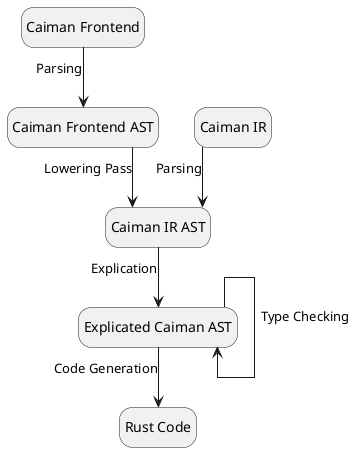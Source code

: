 @startuml caiman_engineering

hide empty description
skinparam linetype ortho

'State Blocks

state "Caiman Frontend" as CaimanFrontend
state "Caiman IR" as CaimanIR

state "Caiman Frontend AST" as FrontendAst
state "Caiman IR AST" as IRAst
state "Explicated Caiman AST" as ExplicatedAst
state "Rust Code" as Rust

CaimanFrontend --> FrontendAst : Parsing
FrontendAst-->IRAst : Lowering Pass
CaimanIR-->IRAst : Parsing
IRAst-->ExplicatedAst : Explication
ExplicatedAst-->ExplicatedAst : Type Checking
ExplicatedAst-->Rust : Code Generation

@enduml